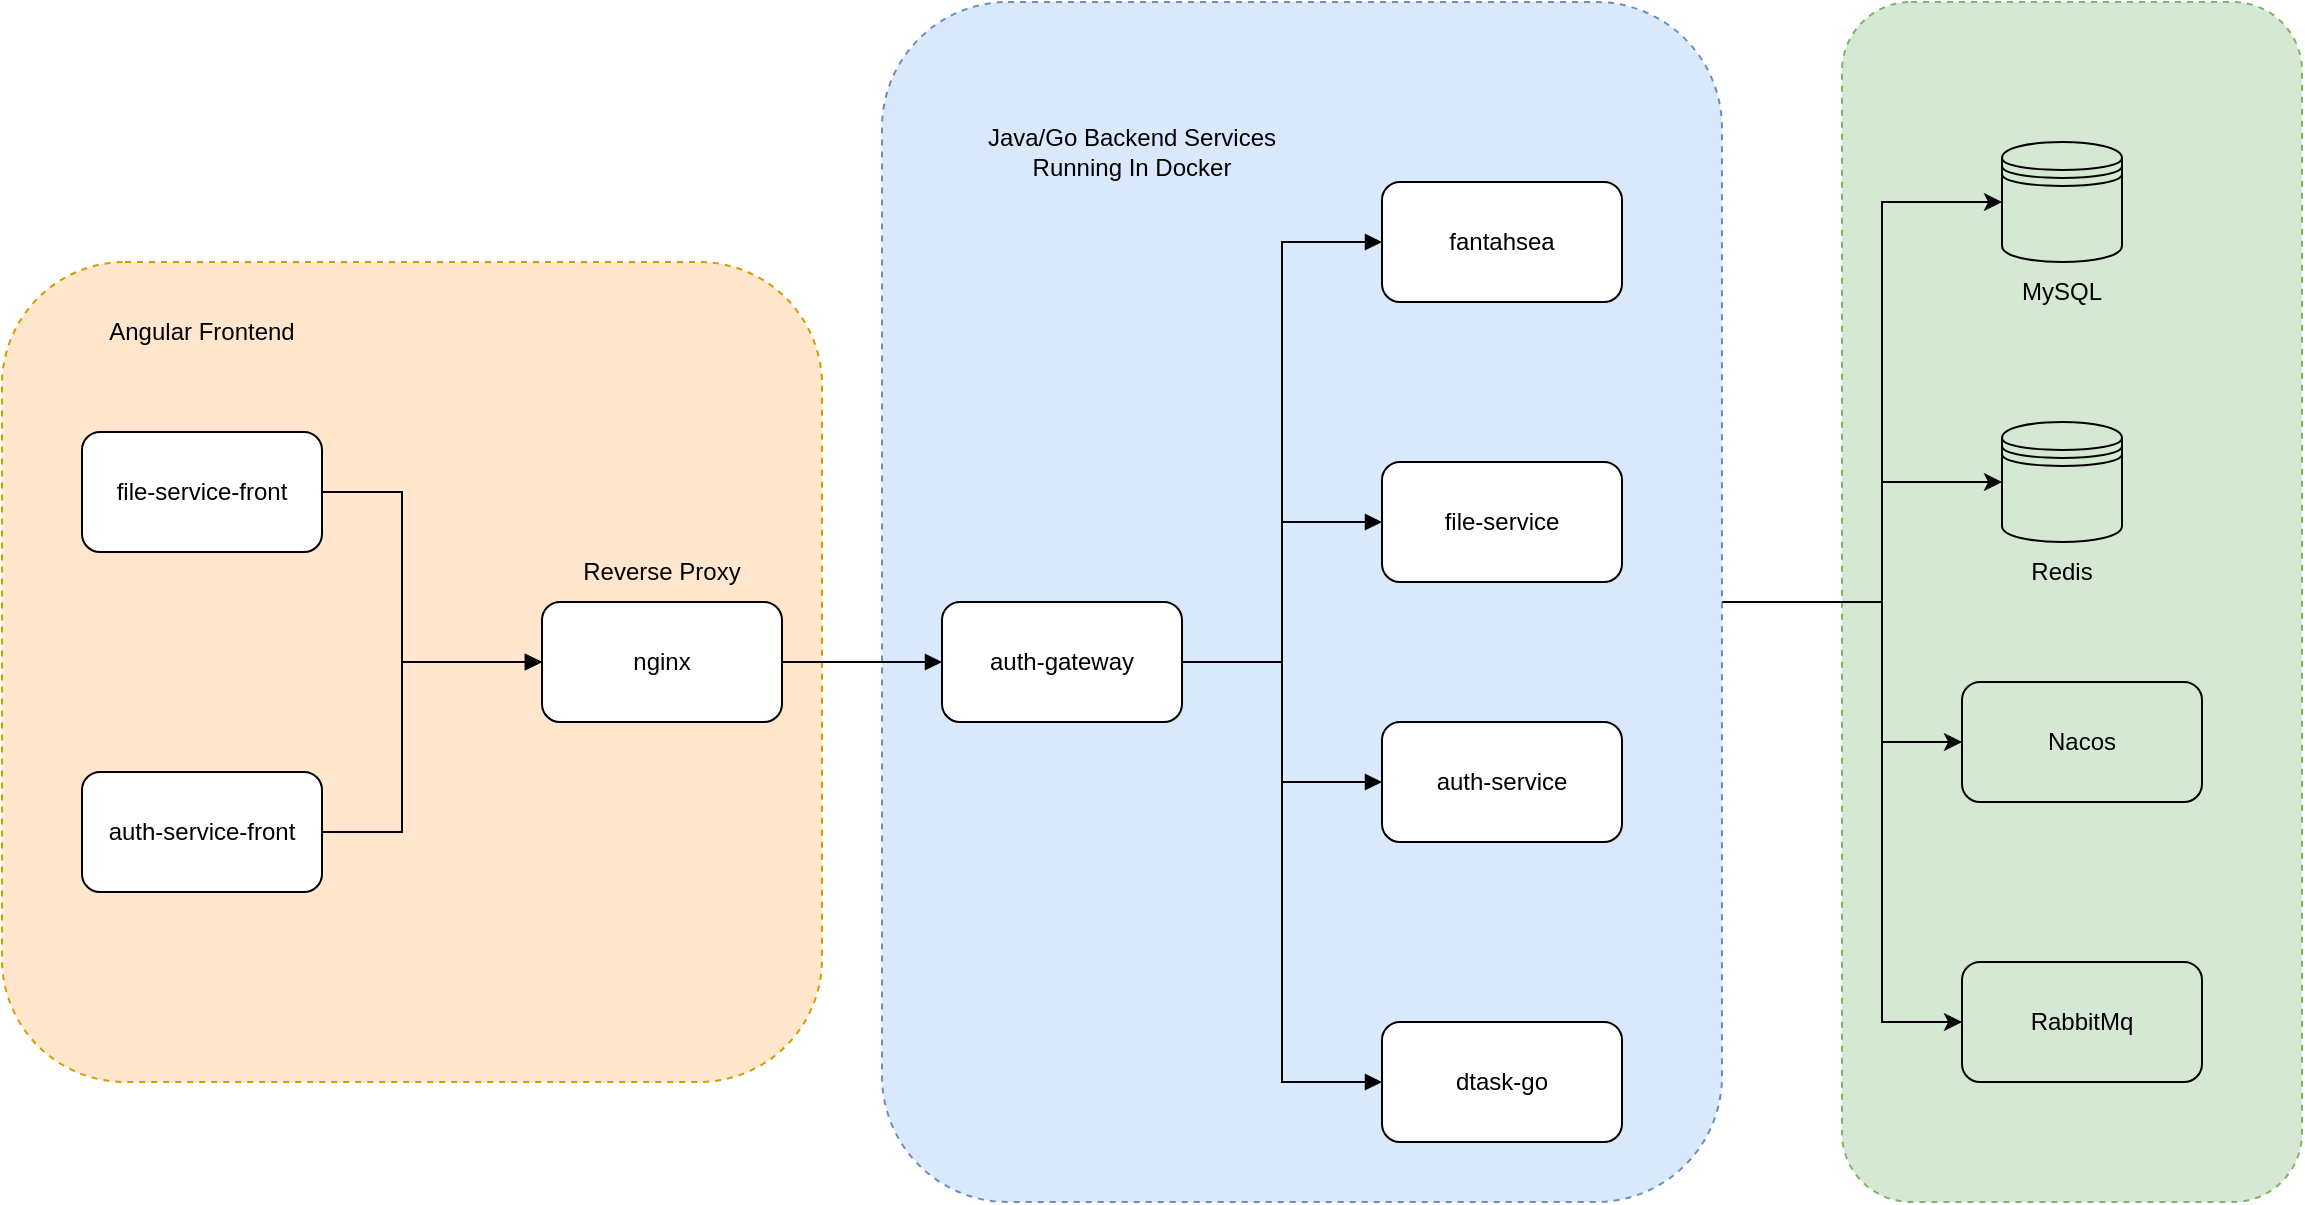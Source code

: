 <mxfile version="15.4.0" type="device"><diagram id="tbFMSV45a2zxda_6DVj5" name="第 1 页"><mxGraphModel dx="2201" dy="2071" grid="1" gridSize="10" guides="1" tooltips="1" connect="1" arrows="1" fold="1" page="1" pageScale="1" pageWidth="850" pageHeight="1100" math="0" shadow="0"><root><mxCell id="0"/><mxCell id="1" parent="0"/><mxCell id="561l5q3k1zQZwh8_KlDO-66" value="" style="rounded=1;whiteSpace=wrap;html=1;fillColor=#d5e8d4;dashed=1;strokeColor=#82b366;" vertex="1" parent="1"><mxGeometry x="830" y="-20" width="230" height="600" as="geometry"/></mxCell><mxCell id="561l5q3k1zQZwh8_KlDO-69" style="edgeStyle=orthogonalEdgeStyle;rounded=0;orthogonalLoop=1;jettySize=auto;html=1;exitX=0;exitY=0.5;exitDx=0;exitDy=0;entryX=0;entryY=0.5;entryDx=0;entryDy=0;startArrow=none;startFill=0;endArrow=classic;endFill=1;strokeColor=#000000;" edge="1" parent="1" source="561l5q3k1zQZwh8_KlDO-66" target="561l5q3k1zQZwh8_KlDO-64"><mxGeometry relative="1" as="geometry"><Array as="points"><mxPoint x="850" y="280"/><mxPoint x="850" y="220"/></Array></mxGeometry></mxCell><mxCell id="561l5q3k1zQZwh8_KlDO-70" style="edgeStyle=orthogonalEdgeStyle;rounded=0;orthogonalLoop=1;jettySize=auto;html=1;exitX=0;exitY=0.5;exitDx=0;exitDy=0;entryX=0;entryY=0.5;entryDx=0;entryDy=0;startArrow=none;startFill=0;endArrow=classic;endFill=1;strokeColor=#000000;" edge="1" parent="1" source="561l5q3k1zQZwh8_KlDO-66" target="561l5q3k1zQZwh8_KlDO-59"><mxGeometry relative="1" as="geometry"><Array as="points"><mxPoint x="850" y="280"/><mxPoint x="850" y="350"/></Array></mxGeometry></mxCell><mxCell id="561l5q3k1zQZwh8_KlDO-71" style="edgeStyle=orthogonalEdgeStyle;rounded=0;orthogonalLoop=1;jettySize=auto;html=1;exitX=0;exitY=0.5;exitDx=0;exitDy=0;entryX=0;entryY=0.5;entryDx=0;entryDy=0;startArrow=none;startFill=0;endArrow=classic;endFill=1;strokeColor=#000000;" edge="1" parent="1" source="561l5q3k1zQZwh8_KlDO-66" target="561l5q3k1zQZwh8_KlDO-44"><mxGeometry relative="1" as="geometry"><Array as="points"><mxPoint x="850" y="280"/><mxPoint x="850" y="490"/></Array></mxGeometry></mxCell><mxCell id="561l5q3k1zQZwh8_KlDO-33" value="" style="rounded=1;whiteSpace=wrap;html=1;fillColor=#ffe6cc;dashed=1;strokeColor=#d79b00;" vertex="1" parent="1"><mxGeometry x="-90" y="110" width="410" height="410" as="geometry"/></mxCell><mxCell id="561l5q3k1zQZwh8_KlDO-68" style="edgeStyle=orthogonalEdgeStyle;rounded=0;orthogonalLoop=1;jettySize=auto;html=1;exitX=0;exitY=0.5;exitDx=0;exitDy=0;entryX=0;entryY=0.5;entryDx=0;entryDy=0;startArrow=none;startFill=0;endArrow=classic;endFill=1;strokeColor=#000000;" edge="1" parent="1" source="561l5q3k1zQZwh8_KlDO-66" target="561l5q3k1zQZwh8_KlDO-26"><mxGeometry relative="1" as="geometry"><Array as="points"><mxPoint x="850" y="280"/><mxPoint x="850" y="80"/></Array></mxGeometry></mxCell><mxCell id="561l5q3k1zQZwh8_KlDO-67" style="edgeStyle=orthogonalEdgeStyle;rounded=0;orthogonalLoop=1;jettySize=auto;html=1;exitX=1;exitY=0.5;exitDx=0;exitDy=0;entryX=0;entryY=0.5;entryDx=0;entryDy=0;startArrow=none;startFill=0;endArrow=none;endFill=0;fillColor=#f8cecc;strokeColor=#000000;" edge="1" parent="1" source="561l5q3k1zQZwh8_KlDO-11" target="561l5q3k1zQZwh8_KlDO-66"><mxGeometry relative="1" as="geometry"/></mxCell><mxCell id="561l5q3k1zQZwh8_KlDO-11" value="" style="rounded=1;whiteSpace=wrap;html=1;fillColor=#dae8fc;dashed=1;strokeColor=#6c8ebf;" vertex="1" parent="1"><mxGeometry x="350" y="-20" width="420" height="600" as="geometry"/></mxCell><mxCell id="561l5q3k1zQZwh8_KlDO-35" style="edgeStyle=orthogonalEdgeStyle;rounded=0;orthogonalLoop=1;jettySize=auto;html=1;exitX=1;exitY=0.5;exitDx=0;exitDy=0;entryX=0;entryY=0.5;entryDx=0;entryDy=0;endArrow=block;endFill=1;" edge="1" parent="1" source="561l5q3k1zQZwh8_KlDO-1" target="561l5q3k1zQZwh8_KlDO-32"><mxGeometry relative="1" as="geometry"><Array as="points"><mxPoint x="110" y="225"/><mxPoint x="110" y="310"/></Array></mxGeometry></mxCell><mxCell id="561l5q3k1zQZwh8_KlDO-1" value="file-service-front" style="rounded=1;whiteSpace=wrap;html=1;" vertex="1" parent="1"><mxGeometry x="-50" y="195" width="120" height="60" as="geometry"/></mxCell><mxCell id="561l5q3k1zQZwh8_KlDO-36" style="edgeStyle=orthogonalEdgeStyle;rounded=0;orthogonalLoop=1;jettySize=auto;html=1;exitX=1;exitY=0.5;exitDx=0;exitDy=0;endArrow=block;endFill=1;entryX=0;entryY=0.5;entryDx=0;entryDy=0;" edge="1" parent="1" source="561l5q3k1zQZwh8_KlDO-2" target="561l5q3k1zQZwh8_KlDO-32"><mxGeometry relative="1" as="geometry"><mxPoint x="210" y="370" as="targetPoint"/><Array as="points"><mxPoint x="110" y="395"/><mxPoint x="110" y="310"/></Array></mxGeometry></mxCell><mxCell id="561l5q3k1zQZwh8_KlDO-2" value="auth-service-front" style="rounded=1;whiteSpace=wrap;html=1;" vertex="1" parent="1"><mxGeometry x="-50" y="365" width="120" height="60" as="geometry"/></mxCell><mxCell id="561l5q3k1zQZwh8_KlDO-12" style="edgeStyle=orthogonalEdgeStyle;rounded=0;orthogonalLoop=1;jettySize=auto;html=1;exitX=1;exitY=0.5;exitDx=0;exitDy=0;entryX=0;entryY=0.5;entryDx=0;entryDy=0;endArrow=block;endFill=1;" edge="1" parent="1" source="561l5q3k1zQZwh8_KlDO-3" target="561l5q3k1zQZwh8_KlDO-8"><mxGeometry relative="1" as="geometry"/></mxCell><mxCell id="561l5q3k1zQZwh8_KlDO-13" style="edgeStyle=orthogonalEdgeStyle;rounded=0;orthogonalLoop=1;jettySize=auto;html=1;exitX=1;exitY=0.5;exitDx=0;exitDy=0;entryX=0;entryY=0.5;entryDx=0;entryDy=0;endArrow=block;endFill=1;" edge="1" parent="1" source="561l5q3k1zQZwh8_KlDO-3" target="561l5q3k1zQZwh8_KlDO-9"><mxGeometry relative="1" as="geometry"/></mxCell><mxCell id="561l5q3k1zQZwh8_KlDO-14" style="edgeStyle=orthogonalEdgeStyle;rounded=0;orthogonalLoop=1;jettySize=auto;html=1;exitX=1;exitY=0.5;exitDx=0;exitDy=0;entryX=0;entryY=0.5;entryDx=0;entryDy=0;endArrow=block;endFill=1;" edge="1" parent="1" source="561l5q3k1zQZwh8_KlDO-3" target="561l5q3k1zQZwh8_KlDO-10"><mxGeometry relative="1" as="geometry"/></mxCell><mxCell id="561l5q3k1zQZwh8_KlDO-16" style="edgeStyle=orthogonalEdgeStyle;rounded=0;orthogonalLoop=1;jettySize=auto;html=1;exitX=1;exitY=0.5;exitDx=0;exitDy=0;entryX=0;entryY=0.5;entryDx=0;entryDy=0;endArrow=block;endFill=1;" edge="1" parent="1" source="561l5q3k1zQZwh8_KlDO-3" target="561l5q3k1zQZwh8_KlDO-15"><mxGeometry relative="1" as="geometry"/></mxCell><mxCell id="561l5q3k1zQZwh8_KlDO-3" value="auth-gateway" style="rounded=1;whiteSpace=wrap;html=1;" vertex="1" parent="1"><mxGeometry x="380" y="280" width="120" height="60" as="geometry"/></mxCell><mxCell id="561l5q3k1zQZwh8_KlDO-8" value="fantahsea" style="rounded=1;whiteSpace=wrap;html=1;" vertex="1" parent="1"><mxGeometry x="600" y="70" width="120" height="60" as="geometry"/></mxCell><mxCell id="561l5q3k1zQZwh8_KlDO-9" value="file-service" style="rounded=1;whiteSpace=wrap;html=1;" vertex="1" parent="1"><mxGeometry x="600" y="210" width="120" height="60" as="geometry"/></mxCell><mxCell id="561l5q3k1zQZwh8_KlDO-10" value="auth-service" style="rounded=1;whiteSpace=wrap;html=1;" vertex="1" parent="1"><mxGeometry x="600" y="340" width="120" height="60" as="geometry"/></mxCell><mxCell id="561l5q3k1zQZwh8_KlDO-15" value="dtask-go" style="rounded=1;whiteSpace=wrap;html=1;" vertex="1" parent="1"><mxGeometry x="600" y="490" width="120" height="60" as="geometry"/></mxCell><mxCell id="561l5q3k1zQZwh8_KlDO-25" value="Angular Frontend" style="text;html=1;strokeColor=none;fillColor=none;align=center;verticalAlign=middle;whiteSpace=wrap;rounded=0;" vertex="1" parent="1"><mxGeometry x="-45" y="130" width="110" height="30" as="geometry"/></mxCell><mxCell id="561l5q3k1zQZwh8_KlDO-26" value="" style="shape=datastore;whiteSpace=wrap;html=1;fillColor=none;" vertex="1" parent="1"><mxGeometry x="910" y="50" width="60" height="60" as="geometry"/></mxCell><mxCell id="561l5q3k1zQZwh8_KlDO-37" style="edgeStyle=orthogonalEdgeStyle;rounded=0;orthogonalLoop=1;jettySize=auto;html=1;exitX=1;exitY=0.5;exitDx=0;exitDy=0;entryX=0;entryY=0.5;entryDx=0;entryDy=0;endArrow=block;endFill=1;" edge="1" parent="1" source="561l5q3k1zQZwh8_KlDO-32" target="561l5q3k1zQZwh8_KlDO-3"><mxGeometry relative="1" as="geometry"/></mxCell><mxCell id="561l5q3k1zQZwh8_KlDO-32" value="nginx" style="rounded=1;whiteSpace=wrap;html=1;" vertex="1" parent="1"><mxGeometry x="180" y="280" width="120" height="60" as="geometry"/></mxCell><mxCell id="561l5q3k1zQZwh8_KlDO-38" value="Java/Go Backend Services&lt;br&gt;Running In Docker" style="text;html=1;strokeColor=none;fillColor=none;align=center;verticalAlign=middle;whiteSpace=wrap;rounded=0;dashed=1;" vertex="1" parent="1"><mxGeometry x="360" y="40" width="230" height="30" as="geometry"/></mxCell><mxCell id="561l5q3k1zQZwh8_KlDO-44" value="RabbitMq" style="rounded=1;whiteSpace=wrap;html=1;fillColor=none;" vertex="1" parent="1"><mxGeometry x="890" y="460" width="120" height="60" as="geometry"/></mxCell><mxCell id="561l5q3k1zQZwh8_KlDO-59" value="Nacos" style="rounded=1;whiteSpace=wrap;html=1;fillColor=none;" vertex="1" parent="1"><mxGeometry x="890" y="320" width="120" height="60" as="geometry"/></mxCell><mxCell id="561l5q3k1zQZwh8_KlDO-62" value="Reverse Proxy" style="text;html=1;strokeColor=none;fillColor=none;align=center;verticalAlign=middle;whiteSpace=wrap;rounded=0;" vertex="1" parent="1"><mxGeometry x="195" y="250" width="90" height="30" as="geometry"/></mxCell><mxCell id="561l5q3k1zQZwh8_KlDO-63" value="MySQL" style="text;html=1;strokeColor=none;fillColor=none;align=center;verticalAlign=middle;whiteSpace=wrap;rounded=0;" vertex="1" parent="1"><mxGeometry x="910" y="110" width="60" height="30" as="geometry"/></mxCell><mxCell id="561l5q3k1zQZwh8_KlDO-64" value="" style="shape=datastore;whiteSpace=wrap;html=1;fillColor=none;" vertex="1" parent="1"><mxGeometry x="910" y="190" width="60" height="60" as="geometry"/></mxCell><mxCell id="561l5q3k1zQZwh8_KlDO-65" value="Redis" style="text;html=1;strokeColor=none;fillColor=none;align=center;verticalAlign=middle;whiteSpace=wrap;rounded=0;" vertex="1" parent="1"><mxGeometry x="910" y="250" width="60" height="30" as="geometry"/></mxCell></root></mxGraphModel></diagram></mxfile>